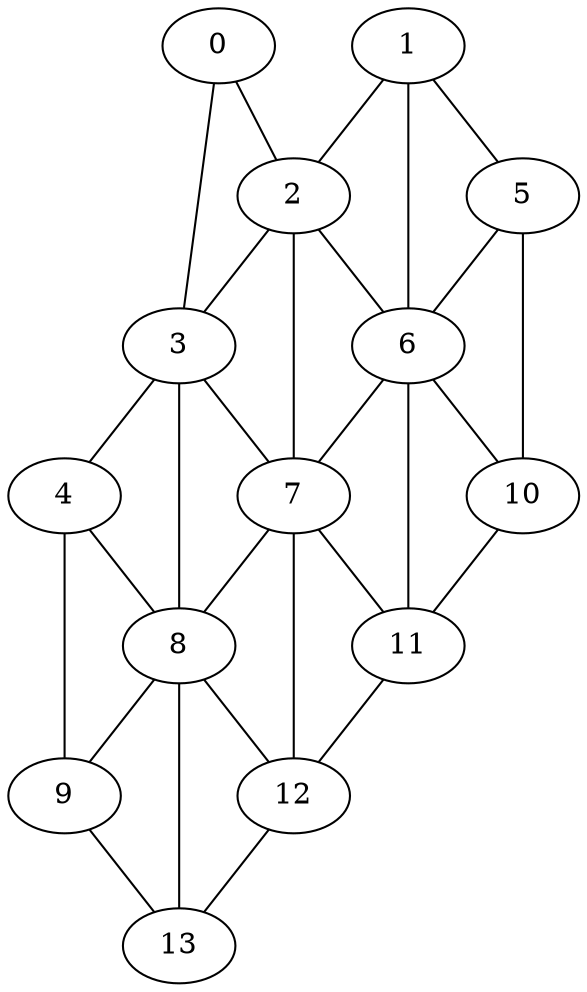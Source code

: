 graph G {
0[v_in_cycle=0];
1[v_in_cycle=1];
2[v_in_cycle=1];
3[v_in_cycle=1];
4[v_in_cycle=1];
5[v_in_cycle=1];
6[v_in_cycle=1];
7[v_in_cycle=1];
8[v_in_cycle=1];
9[v_in_cycle=1];
10[v_in_cycle=1];
11[v_in_cycle=1];
12[v_in_cycle=1];
13[v_in_cycle=1];

0--2[e_in_cycle=0];
0--3[e_in_cycle=0];
1--2[e_in_cycle=1];
1--5[e_in_cycle=1];
1--6[e_in_cycle=0];
2--3[e_in_cycle=0];
2--6[e_in_cycle=1];
2--7[e_in_cycle=0];
3--4[e_in_cycle=1];
3--7[e_in_cycle=0];
3--8[e_in_cycle=1];
4--8[e_in_cycle=0];
4--9[e_in_cycle=1];
5--6[e_in_cycle=0];
5--10[e_in_cycle=1];
6--7[e_in_cycle=1];
6--10[e_in_cycle=0];
6--11[e_in_cycle=0];
7--8[e_in_cycle=1];
7--11[e_in_cycle=0];
7--12[e_in_cycle=0];
8--9[e_in_cycle=0];
8--12[e_in_cycle=0];
8--13[e_in_cycle=0];
9--13[e_in_cycle=1];
10--11[e_in_cycle=1];
11--12[e_in_cycle=1];
12--13[e_in_cycle=1];
}
